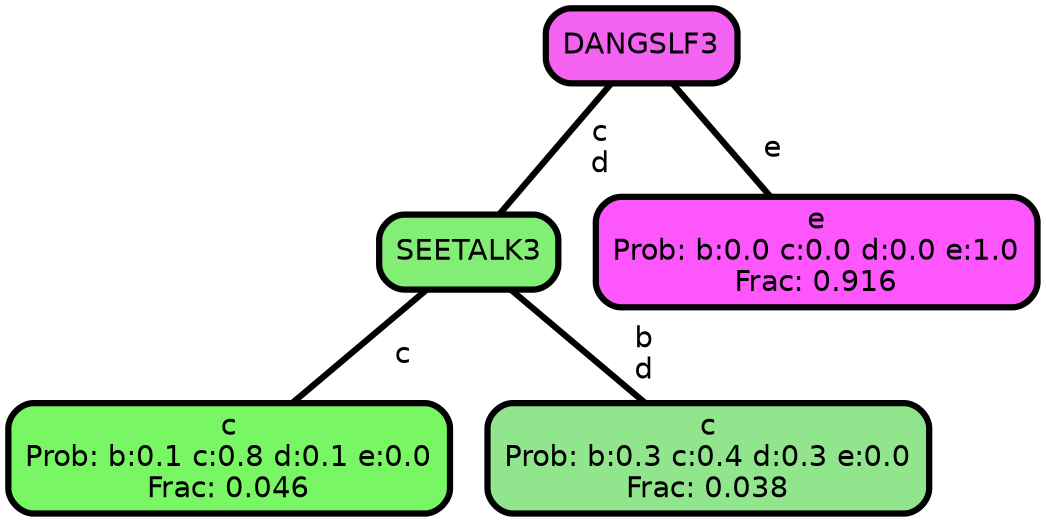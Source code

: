 graph Tree {
node [shape=box, style="filled, rounded",color="black",penwidth="3",fontcolor="black",                 fontname=helvetica] ;
graph [ranksep="0 equally", splines=straight,                 bgcolor=transparent, dpi=200] ;
edge [fontname=helvetica, color=black] ;
0 [label="c
Prob: b:0.1 c:0.8 d:0.1 e:0.0
Frac: 0.046", fillcolor="#78f663"] ;
1 [label="SEETALK3", fillcolor="#83ee76"] ;
2 [label="c
Prob: b:0.3 c:0.4 d:0.3 e:0.0
Frac: 0.038", fillcolor="#91e58c"] ;
3 [label="DANGSLF3", fillcolor="#f462f2"] ;
4 [label="e
Prob: b:0.0 c:0.0 d:0.0 e:1.0
Frac: 0.916", fillcolor="#fe56fd"] ;
1 -- 0 [label=" c",penwidth=3] ;
1 -- 2 [label=" b\n d",penwidth=3] ;
3 -- 1 [label=" c\n d",penwidth=3] ;
3 -- 4 [label=" e",penwidth=3] ;
{rank = same;}}